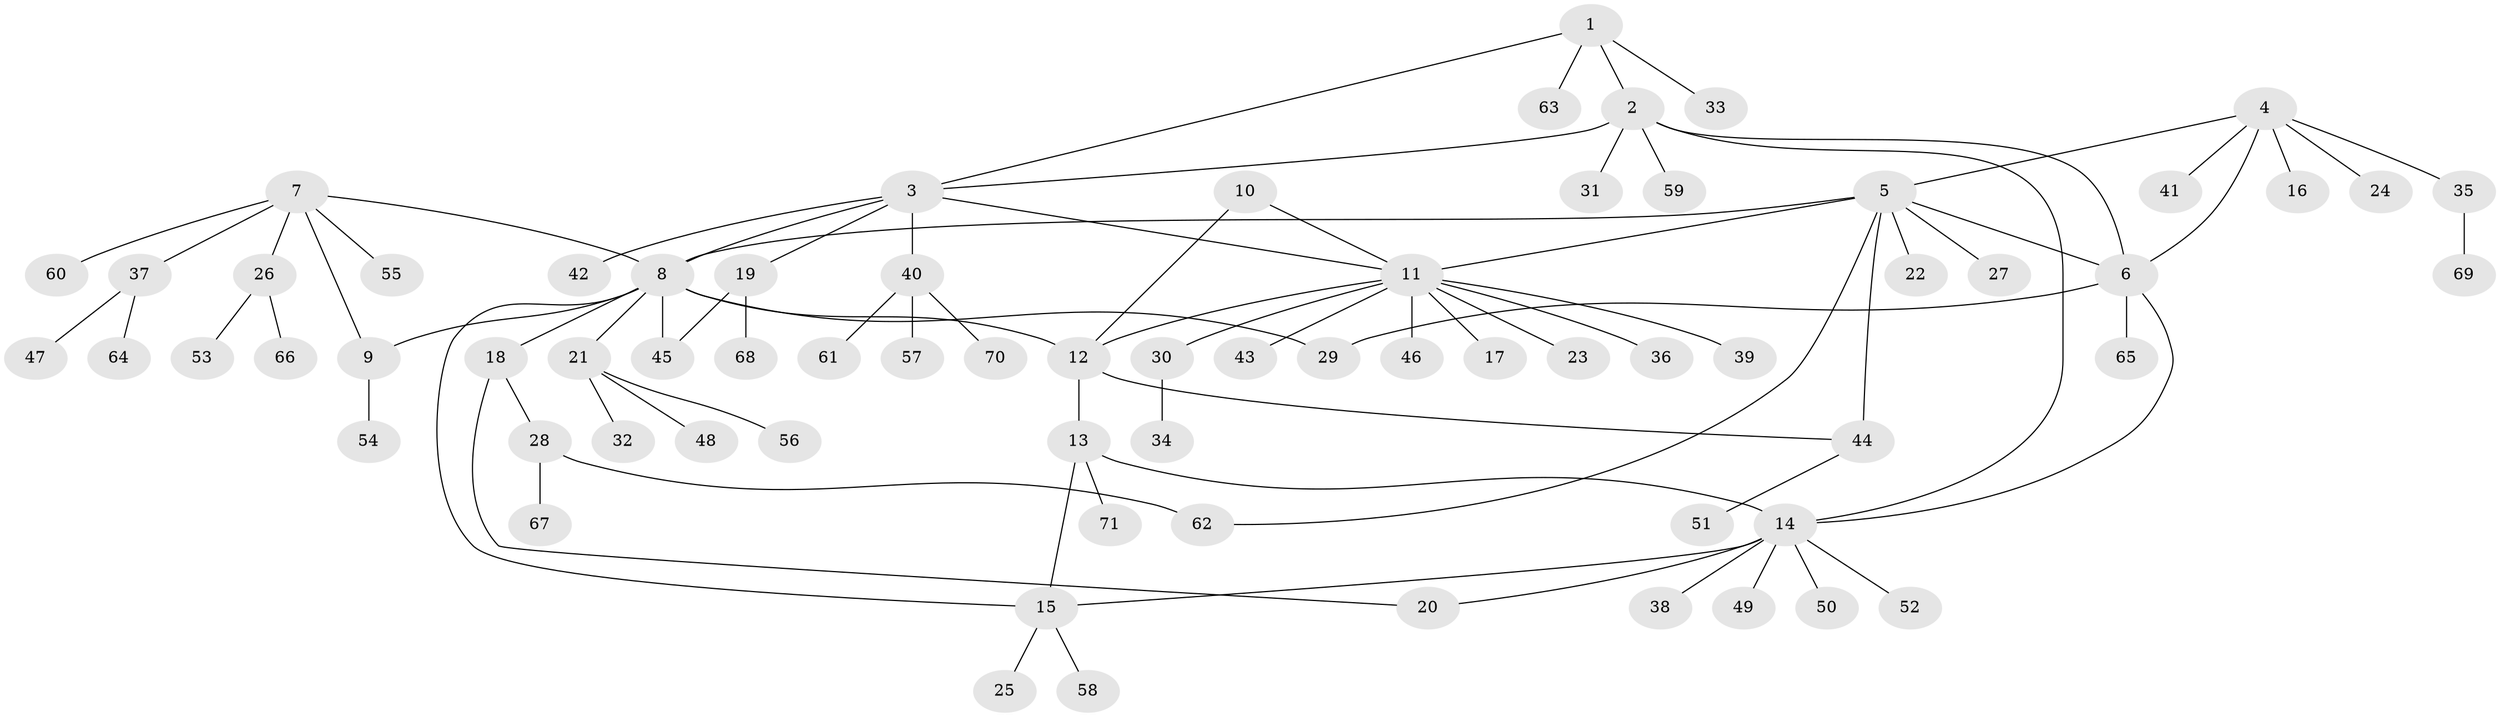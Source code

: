 // Generated by graph-tools (version 1.1) at 2025/37/03/09/25 02:37:43]
// undirected, 71 vertices, 86 edges
graph export_dot {
graph [start="1"]
  node [color=gray90,style=filled];
  1;
  2;
  3;
  4;
  5;
  6;
  7;
  8;
  9;
  10;
  11;
  12;
  13;
  14;
  15;
  16;
  17;
  18;
  19;
  20;
  21;
  22;
  23;
  24;
  25;
  26;
  27;
  28;
  29;
  30;
  31;
  32;
  33;
  34;
  35;
  36;
  37;
  38;
  39;
  40;
  41;
  42;
  43;
  44;
  45;
  46;
  47;
  48;
  49;
  50;
  51;
  52;
  53;
  54;
  55;
  56;
  57;
  58;
  59;
  60;
  61;
  62;
  63;
  64;
  65;
  66;
  67;
  68;
  69;
  70;
  71;
  1 -- 2;
  1 -- 3;
  1 -- 33;
  1 -- 63;
  2 -- 3;
  2 -- 6;
  2 -- 14;
  2 -- 31;
  2 -- 59;
  3 -- 8;
  3 -- 11;
  3 -- 19;
  3 -- 40;
  3 -- 42;
  4 -- 5;
  4 -- 6;
  4 -- 16;
  4 -- 24;
  4 -- 35;
  4 -- 41;
  5 -- 6;
  5 -- 8;
  5 -- 11;
  5 -- 22;
  5 -- 27;
  5 -- 44;
  5 -- 62;
  6 -- 14;
  6 -- 29;
  6 -- 65;
  7 -- 8;
  7 -- 9;
  7 -- 26;
  7 -- 37;
  7 -- 55;
  7 -- 60;
  8 -- 9;
  8 -- 12;
  8 -- 15;
  8 -- 18;
  8 -- 21;
  8 -- 29;
  8 -- 45;
  9 -- 54;
  10 -- 11;
  10 -- 12;
  11 -- 12;
  11 -- 17;
  11 -- 23;
  11 -- 30;
  11 -- 36;
  11 -- 39;
  11 -- 43;
  11 -- 46;
  12 -- 13;
  12 -- 44;
  13 -- 14;
  13 -- 15;
  13 -- 71;
  14 -- 15;
  14 -- 20;
  14 -- 38;
  14 -- 49;
  14 -- 50;
  14 -- 52;
  15 -- 25;
  15 -- 58;
  18 -- 20;
  18 -- 28;
  19 -- 45;
  19 -- 68;
  21 -- 32;
  21 -- 48;
  21 -- 56;
  26 -- 53;
  26 -- 66;
  28 -- 62;
  28 -- 67;
  30 -- 34;
  35 -- 69;
  37 -- 47;
  37 -- 64;
  40 -- 57;
  40 -- 61;
  40 -- 70;
  44 -- 51;
}
